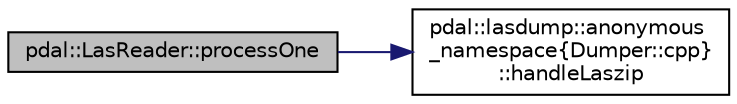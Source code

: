 digraph "pdal::LasReader::processOne"
{
  edge [fontname="Helvetica",fontsize="10",labelfontname="Helvetica",labelfontsize="10"];
  node [fontname="Helvetica",fontsize="10",shape=record];
  rankdir="LR";
  Node1 [label="pdal::LasReader::processOne",height=0.2,width=0.4,color="black", fillcolor="grey75", style="filled", fontcolor="black"];
  Node1 -> Node2 [color="midnightblue",fontsize="10",style="solid",fontname="Helvetica"];
  Node2 [label="pdal::lasdump::anonymous\l_namespace\{Dumper::cpp\}\l::handleLaszip",height=0.2,width=0.4,color="black", fillcolor="white", style="filled",URL="$namespacepdal_1_1lasdump_1_1anonymous__namespace_02Dumper_8cpp_03.html#a70e6c08ede2926fa73bc7987791cae04"];
}
